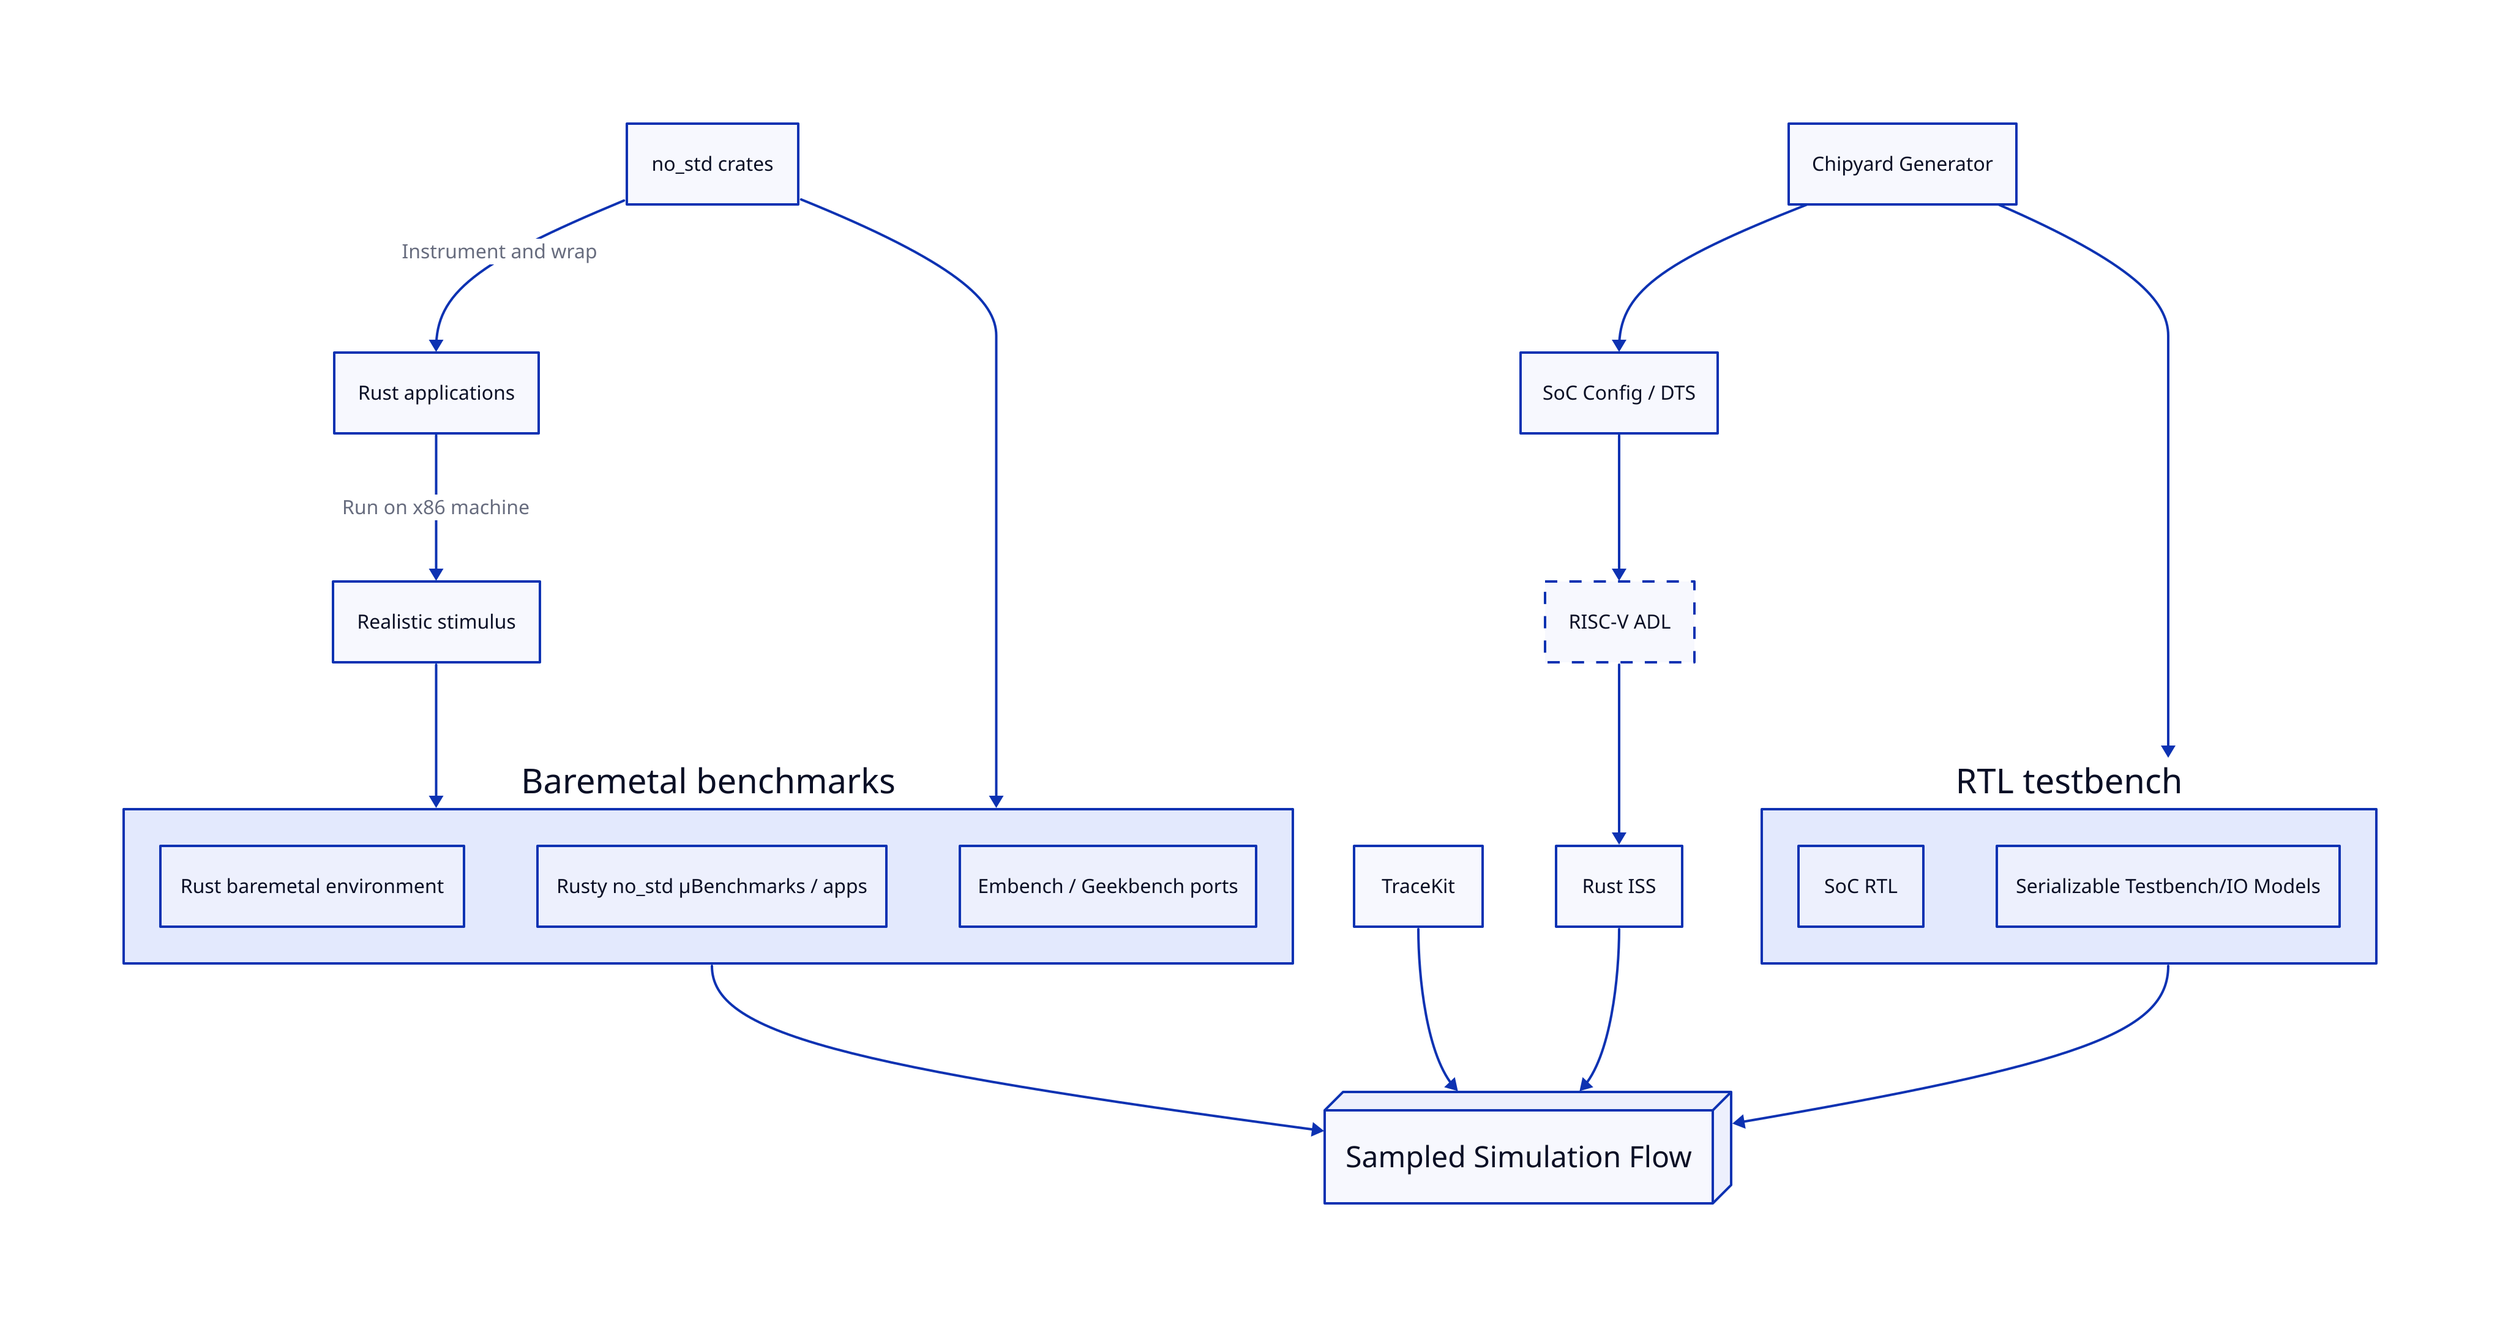 #direction: right

crates: no_std crates
rust_apps: Rust applications
stim: Realistic stimulus

baremetal_bmarks {
    direction: down
    label: Baremetal benchmarks
    env: Rust baremetal environment
    apps: Rusty no_std µBenchmarks / apps
    ports: Embench / Geekbench ports
}
crates -> rust_apps: Instrument and wrap
rust_apps -> stim: Run on x86 machine
stim -> baremetal_bmarks
crates -> baremetal_bmarks

chipyard: Chipyard Generator
soc: SoC Config / DTS
chipyard -> soc
adl {
  label: RISC-V ADL
  style.stroke-dash: 5
}
soc -> adl
iss: Rust ISS
adl -> iss

tb {
    label: RTL testbench
    rtl: SoC RTL
    models: Serializable Testbench/IO Models
}
chipyard -> tb

tracekit: TraceKit

flow: Sampled Simulation Flow {
    style.double-border: true
    style.font-size: 24
    #style.fill: "slateblue"
    style.3d: true
}

iss -> flow
baremetal_bmarks -> flow
tracekit -> flow
tb -> flow
